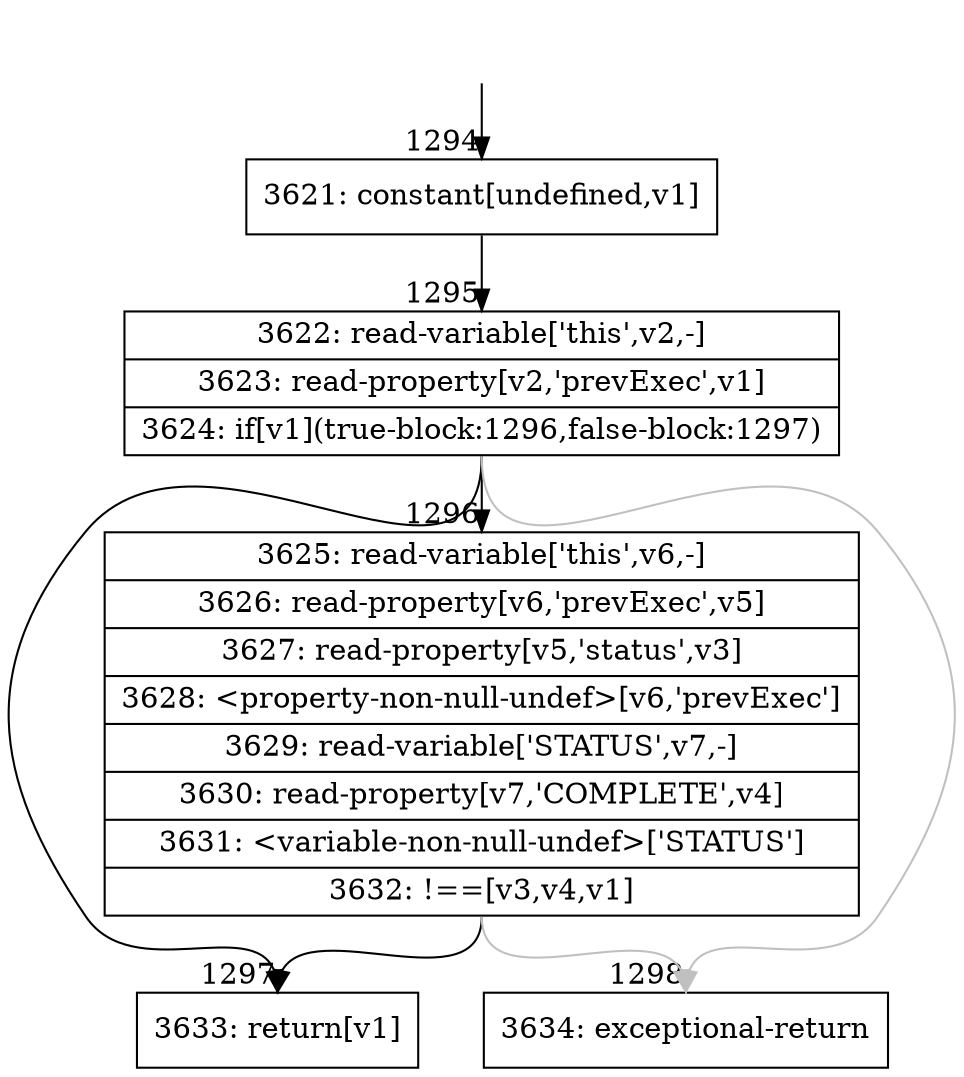 digraph {
rankdir="TD"
BB_entry120[shape=none,label=""];
BB_entry120 -> BB1294 [tailport=s, headport=n, headlabel="    1294"]
BB1294 [shape=record label="{3621: constant[undefined,v1]}" ] 
BB1294 -> BB1295 [tailport=s, headport=n, headlabel="      1295"]
BB1295 [shape=record label="{3622: read-variable['this',v2,-]|3623: read-property[v2,'prevExec',v1]|3624: if[v1](true-block:1296,false-block:1297)}" ] 
BB1295 -> BB1297 [tailport=s, headport=n, headlabel="      1297"]
BB1295 -> BB1296 [tailport=s, headport=n, headlabel="      1296"]
BB1295 -> BB1298 [tailport=s, headport=n, color=gray, headlabel="      1298"]
BB1296 [shape=record label="{3625: read-variable['this',v6,-]|3626: read-property[v6,'prevExec',v5]|3627: read-property[v5,'status',v3]|3628: \<property-non-null-undef\>[v6,'prevExec']|3629: read-variable['STATUS',v7,-]|3630: read-property[v7,'COMPLETE',v4]|3631: \<variable-non-null-undef\>['STATUS']|3632: !==[v3,v4,v1]}" ] 
BB1296 -> BB1297 [tailport=s, headport=n]
BB1296 -> BB1298 [tailport=s, headport=n, color=gray]
BB1297 [shape=record label="{3633: return[v1]}" ] 
BB1298 [shape=record label="{3634: exceptional-return}" ] 
//#$~ 1218
}
